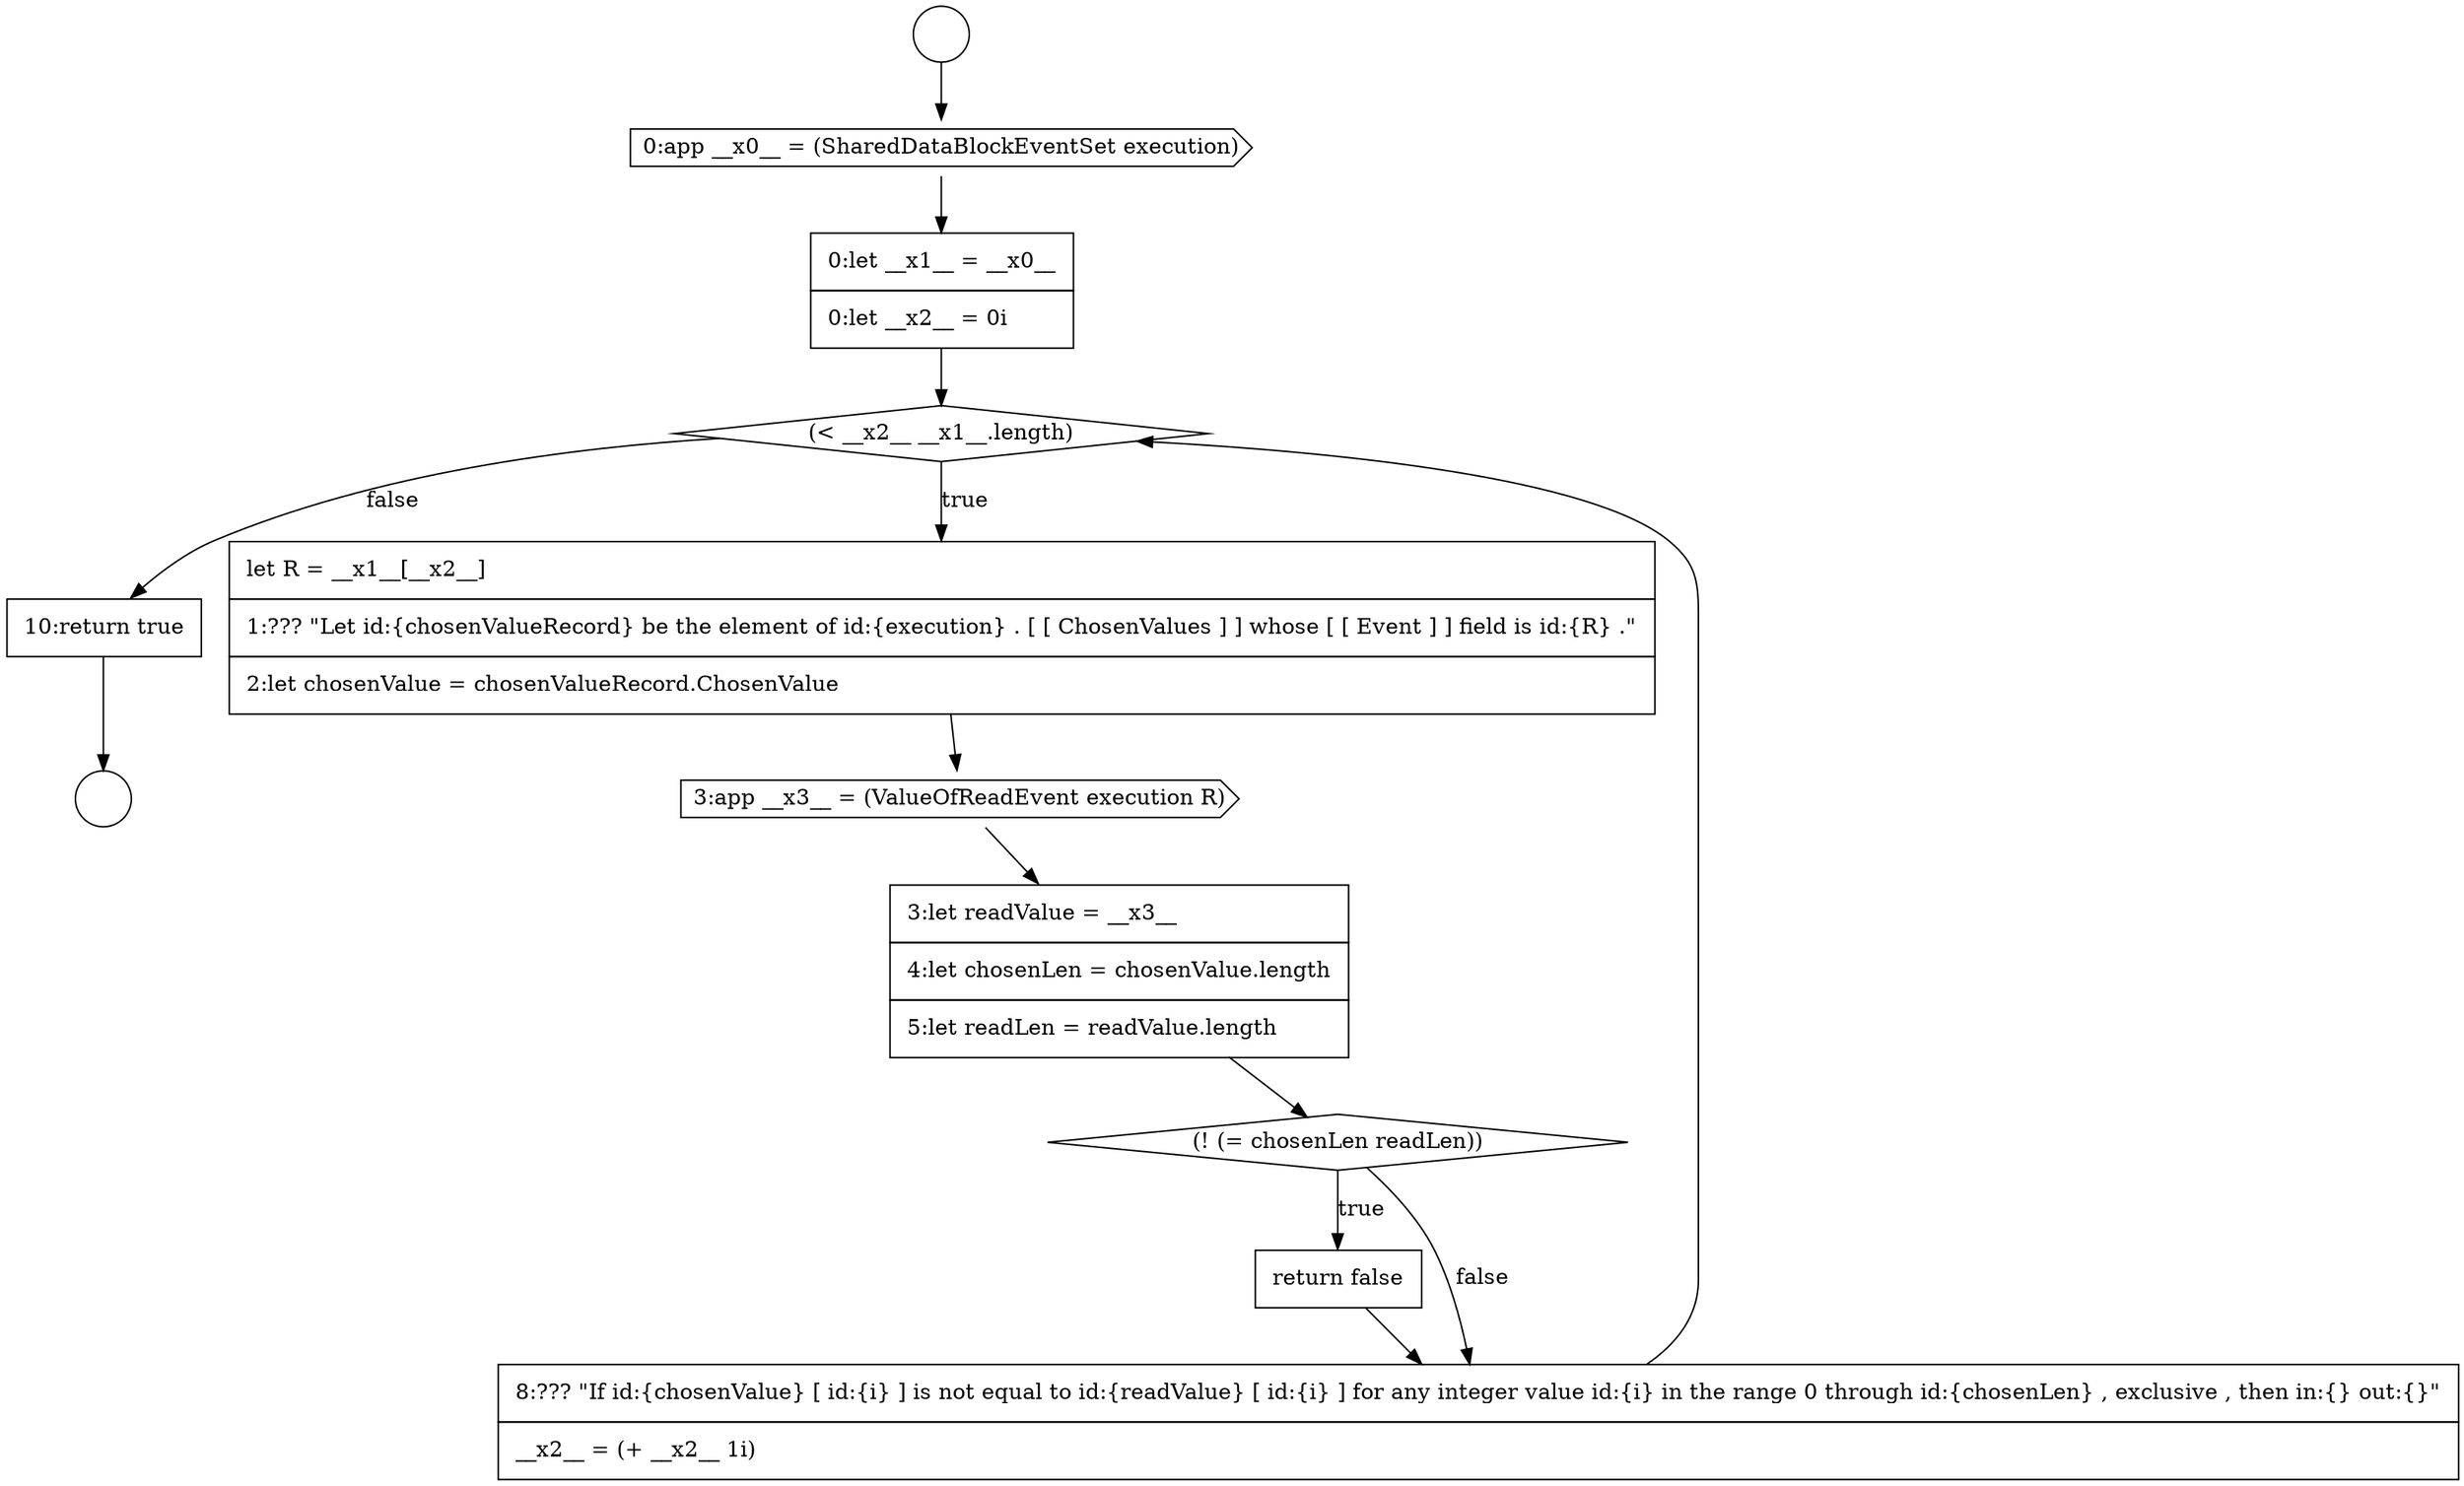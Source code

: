 digraph {
  node19159 [shape=circle label=" " color="black" fillcolor="white" style=filled]
  node19165 [shape=cds, label=<<font color="black">3:app __x3__ = (ValueOfReadEvent execution R)</font>> color="black" fillcolor="white" style=filled]
  node19162 [shape=none, margin=0, label=<<font color="black">
    <table border="0" cellborder="1" cellspacing="0" cellpadding="10">
      <tr><td align="left">0:let __x1__ = __x0__</td></tr>
      <tr><td align="left">0:let __x2__ = 0i</td></tr>
    </table>
  </font>> color="black" fillcolor="white" style=filled]
  node19166 [shape=none, margin=0, label=<<font color="black">
    <table border="0" cellborder="1" cellspacing="0" cellpadding="10">
      <tr><td align="left">3:let readValue = __x3__</td></tr>
      <tr><td align="left">4:let chosenLen = chosenValue.length</td></tr>
      <tr><td align="left">5:let readLen = readValue.length</td></tr>
    </table>
  </font>> color="black" fillcolor="white" style=filled]
  node19167 [shape=diamond, label=<<font color="black">(! (= chosenLen readLen))</font>> color="black" fillcolor="white" style=filled]
  node19160 [shape=circle label=" " color="black" fillcolor="white" style=filled]
  node19161 [shape=cds, label=<<font color="black">0:app __x0__ = (SharedDataBlockEventSet execution)</font>> color="black" fillcolor="white" style=filled]
  node19168 [shape=none, margin=0, label=<<font color="black">
    <table border="0" cellborder="1" cellspacing="0" cellpadding="10">
      <tr><td align="left">return false</td></tr>
    </table>
  </font>> color="black" fillcolor="white" style=filled]
  node19163 [shape=diamond, label=<<font color="black">(&lt; __x2__ __x1__.length)</font>> color="black" fillcolor="white" style=filled]
  node19170 [shape=none, margin=0, label=<<font color="black">
    <table border="0" cellborder="1" cellspacing="0" cellpadding="10">
      <tr><td align="left">10:return true</td></tr>
    </table>
  </font>> color="black" fillcolor="white" style=filled]
  node19169 [shape=none, margin=0, label=<<font color="black">
    <table border="0" cellborder="1" cellspacing="0" cellpadding="10">
      <tr><td align="left">8:??? &quot;If id:{chosenValue} [ id:{i} ] is not equal to id:{readValue} [ id:{i} ] for any integer value id:{i} in the range 0 through id:{chosenLen} , exclusive , then in:{} out:{}&quot;</td></tr>
      <tr><td align="left">__x2__ = (+ __x2__ 1i)</td></tr>
    </table>
  </font>> color="black" fillcolor="white" style=filled]
  node19164 [shape=none, margin=0, label=<<font color="black">
    <table border="0" cellborder="1" cellspacing="0" cellpadding="10">
      <tr><td align="left">let R = __x1__[__x2__]</td></tr>
      <tr><td align="left">1:??? &quot;Let id:{chosenValueRecord} be the element of id:{execution} . [ [ ChosenValues ] ] whose [ [ Event ] ] field is id:{R} .&quot;</td></tr>
      <tr><td align="left">2:let chosenValue = chosenValueRecord.ChosenValue</td></tr>
    </table>
  </font>> color="black" fillcolor="white" style=filled]
  node19167 -> node19168 [label=<<font color="black">true</font>> color="black"]
  node19167 -> node19169 [label=<<font color="black">false</font>> color="black"]
  node19163 -> node19164 [label=<<font color="black">true</font>> color="black"]
  node19163 -> node19170 [label=<<font color="black">false</font>> color="black"]
  node19165 -> node19166 [ color="black"]
  node19161 -> node19162 [ color="black"]
  node19164 -> node19165 [ color="black"]
  node19166 -> node19167 [ color="black"]
  node19162 -> node19163 [ color="black"]
  node19170 -> node19160 [ color="black"]
  node19159 -> node19161 [ color="black"]
  node19168 -> node19169 [ color="black"]
  node19169 -> node19163 [ color="black"]
}
